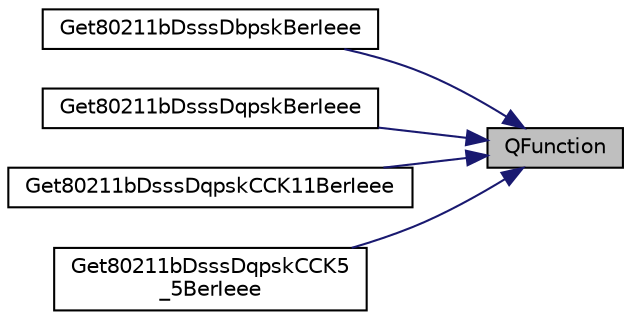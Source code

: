 digraph "QFunction"
{
 // LATEX_PDF_SIZE
  edge [fontname="Helvetica",fontsize="10",labelfontname="Helvetica",labelfontsize="10"];
  node [fontname="Helvetica",fontsize="10",shape=record];
  rankdir="RL";
  Node1 [label="QFunction",height=0.2,width=0.4,color="black", fillcolor="grey75", style="filled", fontcolor="black",tooltip=" "];
  Node1 -> Node2 [dir="back",color="midnightblue",fontsize="10",style="solid",fontname="Helvetica"];
  Node2 [label="Get80211bDsssDbpskBerIeee",height=0.2,width=0.4,color="black", fillcolor="white", style="filled",URL="$80211b_8c.html#a7b08996e43d45024a79eb41a57069da0",tooltip=" "];
  Node1 -> Node3 [dir="back",color="midnightblue",fontsize="10",style="solid",fontname="Helvetica"];
  Node3 [label="Get80211bDsssDqpskBerIeee",height=0.2,width=0.4,color="black", fillcolor="white", style="filled",URL="$80211b_8c.html#ae4a81ab5663834547f98f848a773638b",tooltip=" "];
  Node1 -> Node4 [dir="back",color="midnightblue",fontsize="10",style="solid",fontname="Helvetica"];
  Node4 [label="Get80211bDsssDqpskCCK11BerIeee",height=0.2,width=0.4,color="black", fillcolor="white", style="filled",URL="$80211b_8c.html#a26da6411cb2f07aa5c535c70c181e658",tooltip=" "];
  Node1 -> Node5 [dir="back",color="midnightblue",fontsize="10",style="solid",fontname="Helvetica"];
  Node5 [label="Get80211bDsssDqpskCCK5\l_5BerIeee",height=0.2,width=0.4,color="black", fillcolor="white", style="filled",URL="$80211b_8c.html#a6a8a962b8f74c8847d2c893d51f6b4aa",tooltip=" "];
}
